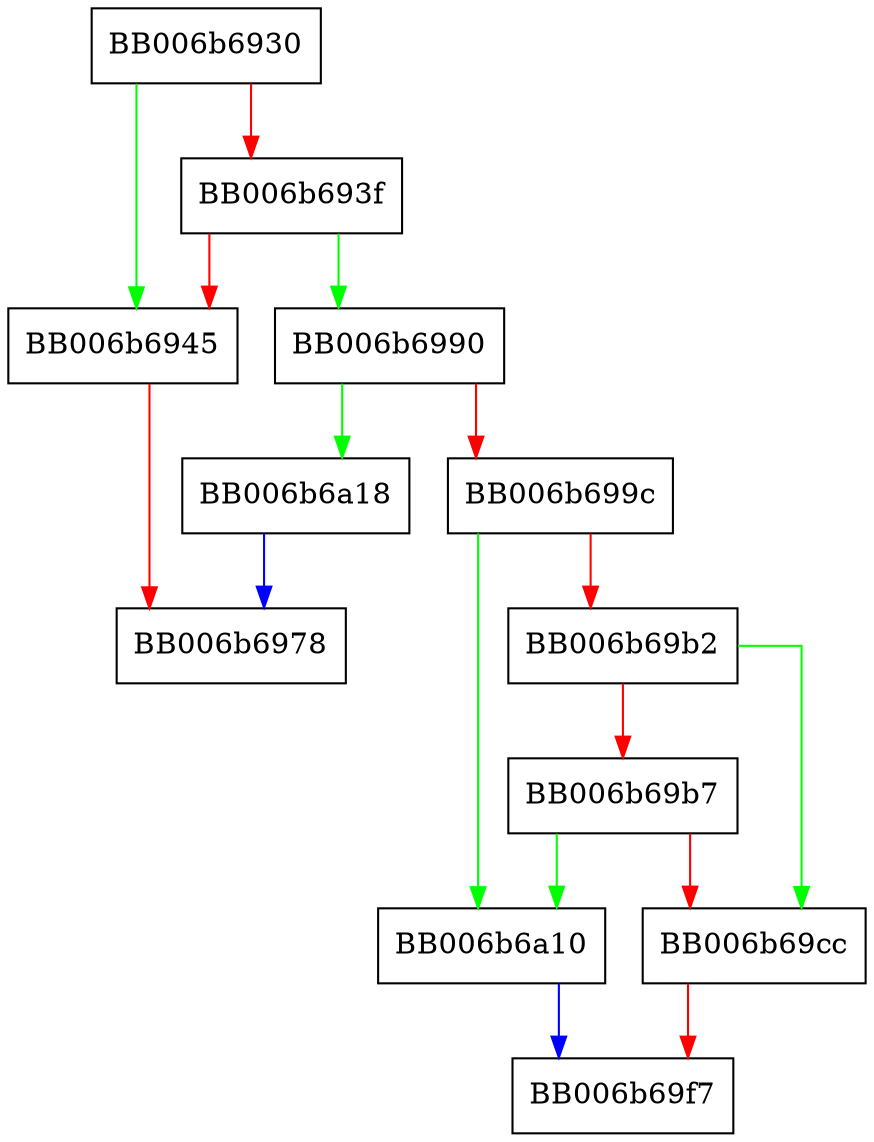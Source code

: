 digraph x448_to_PrivateKeyInfo_pem_encode {
  node [shape="box"];
  graph [splines=ortho];
  BB006b6930 -> BB006b6945 [color="green"];
  BB006b6930 -> BB006b693f [color="red"];
  BB006b693f -> BB006b6990 [color="green"];
  BB006b693f -> BB006b6945 [color="red"];
  BB006b6945 -> BB006b6978 [color="red"];
  BB006b6990 -> BB006b6a18 [color="green"];
  BB006b6990 -> BB006b699c [color="red"];
  BB006b699c -> BB006b6a10 [color="green"];
  BB006b699c -> BB006b69b2 [color="red"];
  BB006b69b2 -> BB006b69cc [color="green"];
  BB006b69b2 -> BB006b69b7 [color="red"];
  BB006b69b7 -> BB006b6a10 [color="green"];
  BB006b69b7 -> BB006b69cc [color="red"];
  BB006b69cc -> BB006b69f7 [color="red"];
  BB006b6a10 -> BB006b69f7 [color="blue"];
  BB006b6a18 -> BB006b6978 [color="blue"];
}